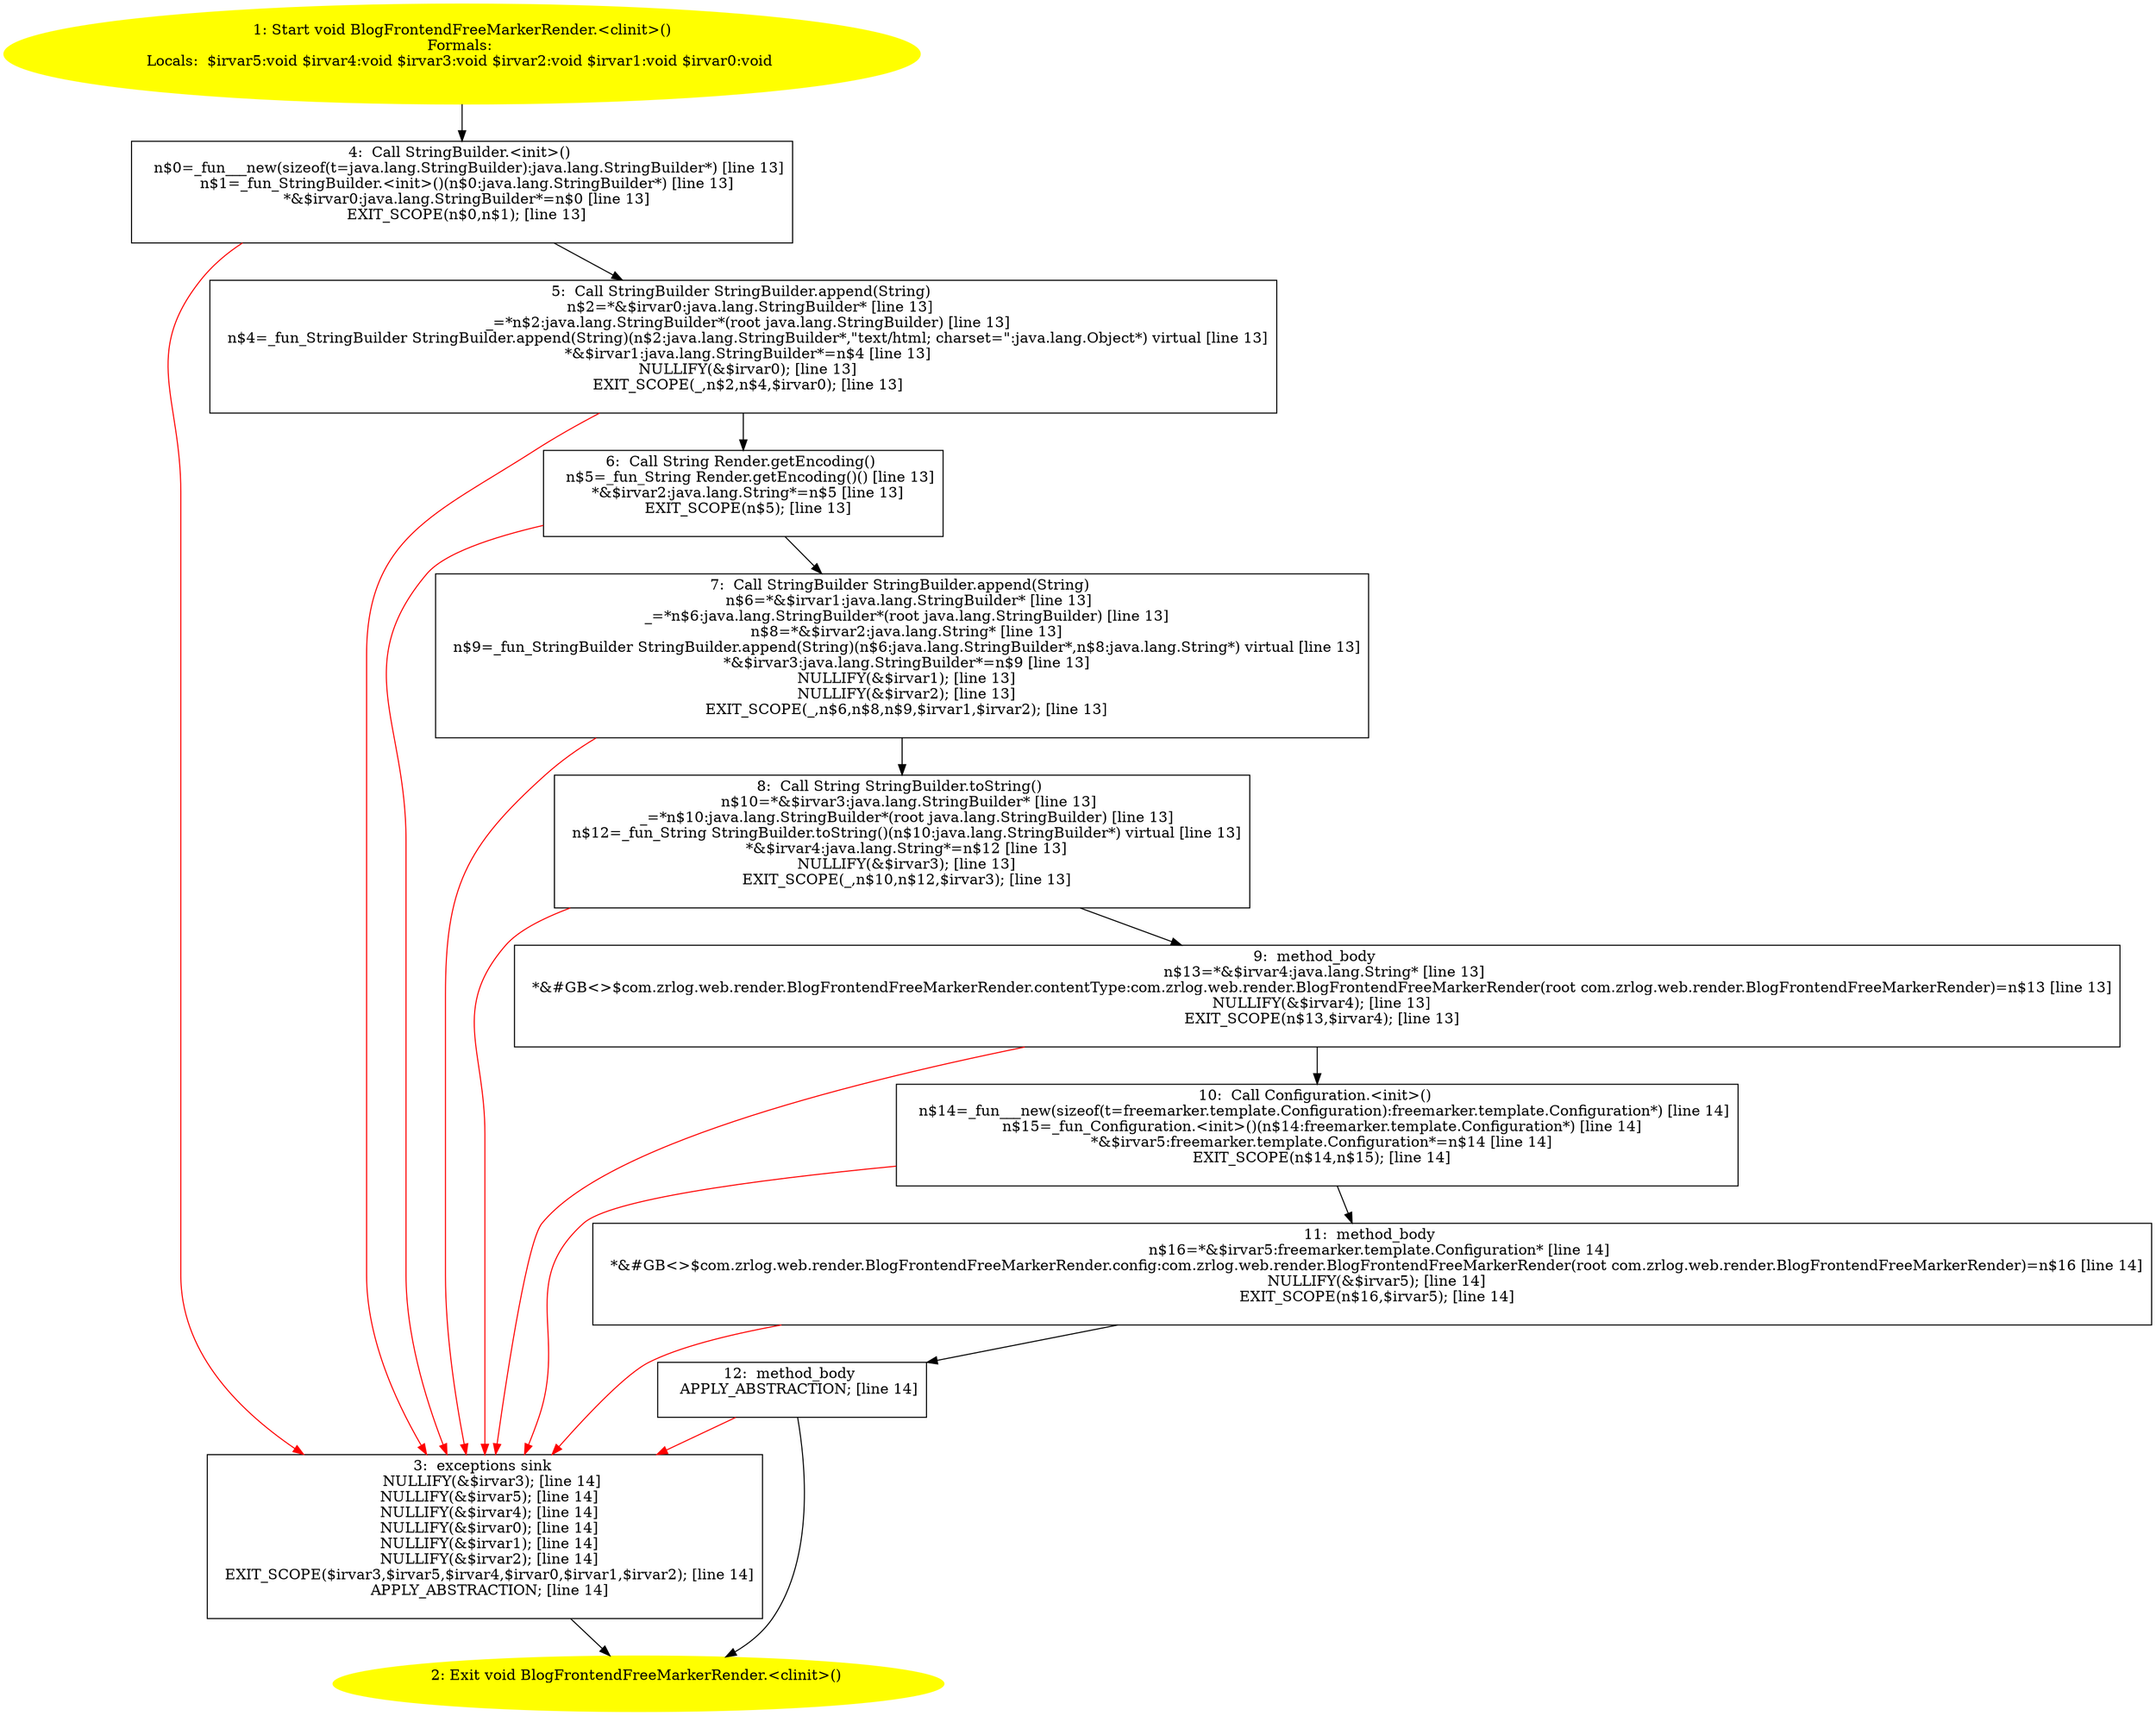 /* @generated */
digraph cfg {
"com.zrlog.web.render.BlogFrontendFreeMarkerRender.<clinit>():void.6e618b503a221149eedf4651c59451cd_1" [label="1: Start void BlogFrontendFreeMarkerRender.<clinit>()\nFormals: \nLocals:  $irvar5:void $irvar4:void $irvar3:void $irvar2:void $irvar1:void $irvar0:void \n  " color=yellow style=filled]
	

	 "com.zrlog.web.render.BlogFrontendFreeMarkerRender.<clinit>():void.6e618b503a221149eedf4651c59451cd_1" -> "com.zrlog.web.render.BlogFrontendFreeMarkerRender.<clinit>():void.6e618b503a221149eedf4651c59451cd_4" ;
"com.zrlog.web.render.BlogFrontendFreeMarkerRender.<clinit>():void.6e618b503a221149eedf4651c59451cd_2" [label="2: Exit void BlogFrontendFreeMarkerRender.<clinit>() \n  " color=yellow style=filled]
	

"com.zrlog.web.render.BlogFrontendFreeMarkerRender.<clinit>():void.6e618b503a221149eedf4651c59451cd_3" [label="3:  exceptions sink \n   NULLIFY(&$irvar3); [line 14]\n  NULLIFY(&$irvar5); [line 14]\n  NULLIFY(&$irvar4); [line 14]\n  NULLIFY(&$irvar0); [line 14]\n  NULLIFY(&$irvar1); [line 14]\n  NULLIFY(&$irvar2); [line 14]\n  EXIT_SCOPE($irvar3,$irvar5,$irvar4,$irvar0,$irvar1,$irvar2); [line 14]\n  APPLY_ABSTRACTION; [line 14]\n " shape="box"]
	

	 "com.zrlog.web.render.BlogFrontendFreeMarkerRender.<clinit>():void.6e618b503a221149eedf4651c59451cd_3" -> "com.zrlog.web.render.BlogFrontendFreeMarkerRender.<clinit>():void.6e618b503a221149eedf4651c59451cd_2" ;
"com.zrlog.web.render.BlogFrontendFreeMarkerRender.<clinit>():void.6e618b503a221149eedf4651c59451cd_4" [label="4:  Call StringBuilder.<init>() \n   n$0=_fun___new(sizeof(t=java.lang.StringBuilder):java.lang.StringBuilder*) [line 13]\n  n$1=_fun_StringBuilder.<init>()(n$0:java.lang.StringBuilder*) [line 13]\n  *&$irvar0:java.lang.StringBuilder*=n$0 [line 13]\n  EXIT_SCOPE(n$0,n$1); [line 13]\n " shape="box"]
	

	 "com.zrlog.web.render.BlogFrontendFreeMarkerRender.<clinit>():void.6e618b503a221149eedf4651c59451cd_4" -> "com.zrlog.web.render.BlogFrontendFreeMarkerRender.<clinit>():void.6e618b503a221149eedf4651c59451cd_5" ;
	 "com.zrlog.web.render.BlogFrontendFreeMarkerRender.<clinit>():void.6e618b503a221149eedf4651c59451cd_4" -> "com.zrlog.web.render.BlogFrontendFreeMarkerRender.<clinit>():void.6e618b503a221149eedf4651c59451cd_3" [color="red" ];
"com.zrlog.web.render.BlogFrontendFreeMarkerRender.<clinit>():void.6e618b503a221149eedf4651c59451cd_5" [label="5:  Call StringBuilder StringBuilder.append(String) \n   n$2=*&$irvar0:java.lang.StringBuilder* [line 13]\n  _=*n$2:java.lang.StringBuilder*(root java.lang.StringBuilder) [line 13]\n  n$4=_fun_StringBuilder StringBuilder.append(String)(n$2:java.lang.StringBuilder*,\"text/html; charset=\":java.lang.Object*) virtual [line 13]\n  *&$irvar1:java.lang.StringBuilder*=n$4 [line 13]\n  NULLIFY(&$irvar0); [line 13]\n  EXIT_SCOPE(_,n$2,n$4,$irvar0); [line 13]\n " shape="box"]
	

	 "com.zrlog.web.render.BlogFrontendFreeMarkerRender.<clinit>():void.6e618b503a221149eedf4651c59451cd_5" -> "com.zrlog.web.render.BlogFrontendFreeMarkerRender.<clinit>():void.6e618b503a221149eedf4651c59451cd_6" ;
	 "com.zrlog.web.render.BlogFrontendFreeMarkerRender.<clinit>():void.6e618b503a221149eedf4651c59451cd_5" -> "com.zrlog.web.render.BlogFrontendFreeMarkerRender.<clinit>():void.6e618b503a221149eedf4651c59451cd_3" [color="red" ];
"com.zrlog.web.render.BlogFrontendFreeMarkerRender.<clinit>():void.6e618b503a221149eedf4651c59451cd_6" [label="6:  Call String Render.getEncoding() \n   n$5=_fun_String Render.getEncoding()() [line 13]\n  *&$irvar2:java.lang.String*=n$5 [line 13]\n  EXIT_SCOPE(n$5); [line 13]\n " shape="box"]
	

	 "com.zrlog.web.render.BlogFrontendFreeMarkerRender.<clinit>():void.6e618b503a221149eedf4651c59451cd_6" -> "com.zrlog.web.render.BlogFrontendFreeMarkerRender.<clinit>():void.6e618b503a221149eedf4651c59451cd_7" ;
	 "com.zrlog.web.render.BlogFrontendFreeMarkerRender.<clinit>():void.6e618b503a221149eedf4651c59451cd_6" -> "com.zrlog.web.render.BlogFrontendFreeMarkerRender.<clinit>():void.6e618b503a221149eedf4651c59451cd_3" [color="red" ];
"com.zrlog.web.render.BlogFrontendFreeMarkerRender.<clinit>():void.6e618b503a221149eedf4651c59451cd_7" [label="7:  Call StringBuilder StringBuilder.append(String) \n   n$6=*&$irvar1:java.lang.StringBuilder* [line 13]\n  _=*n$6:java.lang.StringBuilder*(root java.lang.StringBuilder) [line 13]\n  n$8=*&$irvar2:java.lang.String* [line 13]\n  n$9=_fun_StringBuilder StringBuilder.append(String)(n$6:java.lang.StringBuilder*,n$8:java.lang.String*) virtual [line 13]\n  *&$irvar3:java.lang.StringBuilder*=n$9 [line 13]\n  NULLIFY(&$irvar1); [line 13]\n  NULLIFY(&$irvar2); [line 13]\n  EXIT_SCOPE(_,n$6,n$8,n$9,$irvar1,$irvar2); [line 13]\n " shape="box"]
	

	 "com.zrlog.web.render.BlogFrontendFreeMarkerRender.<clinit>():void.6e618b503a221149eedf4651c59451cd_7" -> "com.zrlog.web.render.BlogFrontendFreeMarkerRender.<clinit>():void.6e618b503a221149eedf4651c59451cd_8" ;
	 "com.zrlog.web.render.BlogFrontendFreeMarkerRender.<clinit>():void.6e618b503a221149eedf4651c59451cd_7" -> "com.zrlog.web.render.BlogFrontendFreeMarkerRender.<clinit>():void.6e618b503a221149eedf4651c59451cd_3" [color="red" ];
"com.zrlog.web.render.BlogFrontendFreeMarkerRender.<clinit>():void.6e618b503a221149eedf4651c59451cd_8" [label="8:  Call String StringBuilder.toString() \n   n$10=*&$irvar3:java.lang.StringBuilder* [line 13]\n  _=*n$10:java.lang.StringBuilder*(root java.lang.StringBuilder) [line 13]\n  n$12=_fun_String StringBuilder.toString()(n$10:java.lang.StringBuilder*) virtual [line 13]\n  *&$irvar4:java.lang.String*=n$12 [line 13]\n  NULLIFY(&$irvar3); [line 13]\n  EXIT_SCOPE(_,n$10,n$12,$irvar3); [line 13]\n " shape="box"]
	

	 "com.zrlog.web.render.BlogFrontendFreeMarkerRender.<clinit>():void.6e618b503a221149eedf4651c59451cd_8" -> "com.zrlog.web.render.BlogFrontendFreeMarkerRender.<clinit>():void.6e618b503a221149eedf4651c59451cd_9" ;
	 "com.zrlog.web.render.BlogFrontendFreeMarkerRender.<clinit>():void.6e618b503a221149eedf4651c59451cd_8" -> "com.zrlog.web.render.BlogFrontendFreeMarkerRender.<clinit>():void.6e618b503a221149eedf4651c59451cd_3" [color="red" ];
"com.zrlog.web.render.BlogFrontendFreeMarkerRender.<clinit>():void.6e618b503a221149eedf4651c59451cd_9" [label="9:  method_body \n   n$13=*&$irvar4:java.lang.String* [line 13]\n  *&#GB<>$com.zrlog.web.render.BlogFrontendFreeMarkerRender.contentType:com.zrlog.web.render.BlogFrontendFreeMarkerRender(root com.zrlog.web.render.BlogFrontendFreeMarkerRender)=n$13 [line 13]\n  NULLIFY(&$irvar4); [line 13]\n  EXIT_SCOPE(n$13,$irvar4); [line 13]\n " shape="box"]
	

	 "com.zrlog.web.render.BlogFrontendFreeMarkerRender.<clinit>():void.6e618b503a221149eedf4651c59451cd_9" -> "com.zrlog.web.render.BlogFrontendFreeMarkerRender.<clinit>():void.6e618b503a221149eedf4651c59451cd_10" ;
	 "com.zrlog.web.render.BlogFrontendFreeMarkerRender.<clinit>():void.6e618b503a221149eedf4651c59451cd_9" -> "com.zrlog.web.render.BlogFrontendFreeMarkerRender.<clinit>():void.6e618b503a221149eedf4651c59451cd_3" [color="red" ];
"com.zrlog.web.render.BlogFrontendFreeMarkerRender.<clinit>():void.6e618b503a221149eedf4651c59451cd_10" [label="10:  Call Configuration.<init>() \n   n$14=_fun___new(sizeof(t=freemarker.template.Configuration):freemarker.template.Configuration*) [line 14]\n  n$15=_fun_Configuration.<init>()(n$14:freemarker.template.Configuration*) [line 14]\n  *&$irvar5:freemarker.template.Configuration*=n$14 [line 14]\n  EXIT_SCOPE(n$14,n$15); [line 14]\n " shape="box"]
	

	 "com.zrlog.web.render.BlogFrontendFreeMarkerRender.<clinit>():void.6e618b503a221149eedf4651c59451cd_10" -> "com.zrlog.web.render.BlogFrontendFreeMarkerRender.<clinit>():void.6e618b503a221149eedf4651c59451cd_11" ;
	 "com.zrlog.web.render.BlogFrontendFreeMarkerRender.<clinit>():void.6e618b503a221149eedf4651c59451cd_10" -> "com.zrlog.web.render.BlogFrontendFreeMarkerRender.<clinit>():void.6e618b503a221149eedf4651c59451cd_3" [color="red" ];
"com.zrlog.web.render.BlogFrontendFreeMarkerRender.<clinit>():void.6e618b503a221149eedf4651c59451cd_11" [label="11:  method_body \n   n$16=*&$irvar5:freemarker.template.Configuration* [line 14]\n  *&#GB<>$com.zrlog.web.render.BlogFrontendFreeMarkerRender.config:com.zrlog.web.render.BlogFrontendFreeMarkerRender(root com.zrlog.web.render.BlogFrontendFreeMarkerRender)=n$16 [line 14]\n  NULLIFY(&$irvar5); [line 14]\n  EXIT_SCOPE(n$16,$irvar5); [line 14]\n " shape="box"]
	

	 "com.zrlog.web.render.BlogFrontendFreeMarkerRender.<clinit>():void.6e618b503a221149eedf4651c59451cd_11" -> "com.zrlog.web.render.BlogFrontendFreeMarkerRender.<clinit>():void.6e618b503a221149eedf4651c59451cd_12" ;
	 "com.zrlog.web.render.BlogFrontendFreeMarkerRender.<clinit>():void.6e618b503a221149eedf4651c59451cd_11" -> "com.zrlog.web.render.BlogFrontendFreeMarkerRender.<clinit>():void.6e618b503a221149eedf4651c59451cd_3" [color="red" ];
"com.zrlog.web.render.BlogFrontendFreeMarkerRender.<clinit>():void.6e618b503a221149eedf4651c59451cd_12" [label="12:  method_body \n   APPLY_ABSTRACTION; [line 14]\n " shape="box"]
	

	 "com.zrlog.web.render.BlogFrontendFreeMarkerRender.<clinit>():void.6e618b503a221149eedf4651c59451cd_12" -> "com.zrlog.web.render.BlogFrontendFreeMarkerRender.<clinit>():void.6e618b503a221149eedf4651c59451cd_2" ;
	 "com.zrlog.web.render.BlogFrontendFreeMarkerRender.<clinit>():void.6e618b503a221149eedf4651c59451cd_12" -> "com.zrlog.web.render.BlogFrontendFreeMarkerRender.<clinit>():void.6e618b503a221149eedf4651c59451cd_3" [color="red" ];
}
